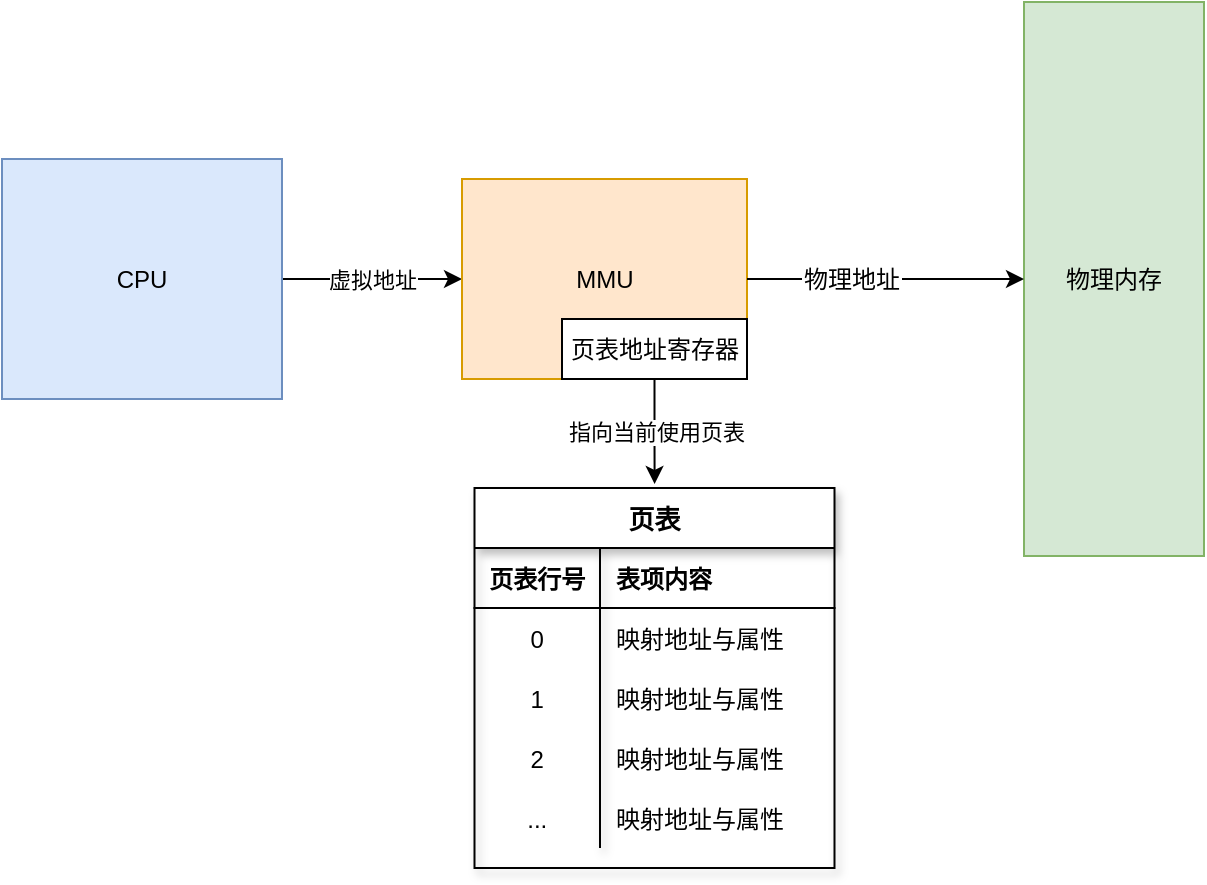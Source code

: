 <mxfile version="14.7.0" type="github">
  <diagram id="3gEZOczOIyAZ1PK7Vb6u" name="Page-1">
    <mxGraphModel dx="885" dy="691" grid="0" gridSize="10" guides="1" tooltips="1" connect="1" arrows="1" fold="1" page="1" pageScale="1" pageWidth="827" pageHeight="1169" background="#ffffff" math="0" shadow="0">
      <root>
        <mxCell id="0" />
        <mxCell id="1" parent="0" />
        <mxCell id="lzEobwAQK3GCBvQvrLSA-11" value="虚拟地址" style="edgeStyle=orthogonalEdgeStyle;rounded=0;orthogonalLoop=1;jettySize=auto;html=1;" edge="1" parent="1" source="lzEobwAQK3GCBvQvrLSA-1" target="lzEobwAQK3GCBvQvrLSA-2">
          <mxGeometry relative="1" as="geometry" />
        </mxCell>
        <mxCell id="lzEobwAQK3GCBvQvrLSA-1" value="CPU" style="rounded=0;whiteSpace=wrap;html=1;fillColor=#dae8fc;strokeColor=#6c8ebf;" vertex="1" parent="1">
          <mxGeometry x="68" y="174.5" width="140" height="120" as="geometry" />
        </mxCell>
        <mxCell id="lzEobwAQK3GCBvQvrLSA-2" value="MMU" style="rounded=0;whiteSpace=wrap;html=1;fillColor=#ffe6cc;strokeColor=#d79b00;" vertex="1" parent="1">
          <mxGeometry x="298" y="184.5" width="142.5" height="100" as="geometry" />
        </mxCell>
        <mxCell id="lzEobwAQK3GCBvQvrLSA-3" value="物理内存" style="rounded=0;whiteSpace=wrap;html=1;fillColor=#d5e8d4;strokeColor=#82b366;" vertex="1" parent="1">
          <mxGeometry x="579" y="96" width="90" height="277" as="geometry" />
        </mxCell>
        <mxCell id="lzEobwAQK3GCBvQvrLSA-34" value="" style="edgeStyle=orthogonalEdgeStyle;rounded=0;orthogonalLoop=1;jettySize=auto;html=1;" edge="1" parent="1" source="lzEobwAQK3GCBvQvrLSA-8" target="lzEobwAQK3GCBvQvrLSA-3">
          <mxGeometry relative="1" as="geometry">
            <Array as="points">
              <mxPoint x="543" y="235" />
              <mxPoint x="543" y="235" />
            </Array>
          </mxGeometry>
        </mxCell>
        <mxCell id="lzEobwAQK3GCBvQvrLSA-8" value="物理地址" style="text;html=1;strokeColor=none;fillColor=none;align=center;verticalAlign=middle;whiteSpace=wrap;rounded=0;" vertex="1" parent="1">
          <mxGeometry x="468" y="224.5" width="50" height="20" as="geometry" />
        </mxCell>
        <mxCell id="lzEobwAQK3GCBvQvrLSA-9" value="" style="edgeStyle=orthogonalEdgeStyle;rounded=0;orthogonalLoop=1;jettySize=auto;html=1;endArrow=none;" edge="1" parent="1" source="lzEobwAQK3GCBvQvrLSA-2" target="lzEobwAQK3GCBvQvrLSA-8">
          <mxGeometry relative="1" as="geometry">
            <mxPoint x="440.5" y="234.5" as="sourcePoint" />
            <mxPoint x="538" y="234.5" as="targetPoint" />
          </mxGeometry>
        </mxCell>
        <mxCell id="lzEobwAQK3GCBvQvrLSA-15" value="指向当前使用页表" style="edgeStyle=orthogonalEdgeStyle;rounded=0;orthogonalLoop=1;jettySize=auto;html=1;" edge="1" parent="1" source="lzEobwAQK3GCBvQvrLSA-12">
          <mxGeometry relative="1" as="geometry">
            <mxPoint x="394.3" y="337" as="targetPoint" />
          </mxGeometry>
        </mxCell>
        <mxCell id="lzEobwAQK3GCBvQvrLSA-12" value="页表地址寄存器" style="rounded=0;whiteSpace=wrap;html=1;" vertex="1" parent="1">
          <mxGeometry x="348" y="254.5" width="92.5" height="30" as="geometry" />
        </mxCell>
        <mxCell id="lzEobwAQK3GCBvQvrLSA-36" value="页表" style="shape=table;startSize=30;container=1;collapsible=1;childLayout=tableLayout;fixedRows=1;rowLines=0;fontStyle=1;align=center;resizeLast=1;shadow=1;fontSize=13;" vertex="1" parent="1">
          <mxGeometry x="304.25" y="339" width="180" height="190" as="geometry" />
        </mxCell>
        <mxCell id="lzEobwAQK3GCBvQvrLSA-37" value="" style="shape=partialRectangle;collapsible=0;dropTarget=0;pointerEvents=0;fillColor=none;top=0;left=0;bottom=1;right=0;points=[[0,0.5],[1,0.5]];portConstraint=eastwest;" vertex="1" parent="lzEobwAQK3GCBvQvrLSA-36">
          <mxGeometry y="30" width="180" height="30" as="geometry" />
        </mxCell>
        <mxCell id="lzEobwAQK3GCBvQvrLSA-38" value="页表行号" style="shape=partialRectangle;connectable=0;fillColor=none;top=0;left=0;bottom=0;right=0;fontStyle=1;overflow=hidden;" vertex="1" parent="lzEobwAQK3GCBvQvrLSA-37">
          <mxGeometry width="62.75" height="30" as="geometry" />
        </mxCell>
        <mxCell id="lzEobwAQK3GCBvQvrLSA-39" value="表项内容" style="shape=partialRectangle;connectable=0;fillColor=none;top=0;left=0;bottom=0;right=0;align=left;spacingLeft=6;fontStyle=1;overflow=hidden;" vertex="1" parent="lzEobwAQK3GCBvQvrLSA-37">
          <mxGeometry x="62.75" width="117.25" height="30" as="geometry" />
        </mxCell>
        <mxCell id="lzEobwAQK3GCBvQvrLSA-40" value="" style="shape=partialRectangle;collapsible=0;dropTarget=0;pointerEvents=0;fillColor=none;top=0;left=0;bottom=0;right=0;points=[[0,0.5],[1,0.5]];portConstraint=eastwest;" vertex="1" parent="lzEobwAQK3GCBvQvrLSA-36">
          <mxGeometry y="60" width="180" height="30" as="geometry" />
        </mxCell>
        <mxCell id="lzEobwAQK3GCBvQvrLSA-41" value="0" style="shape=partialRectangle;connectable=0;fillColor=none;top=0;left=0;bottom=0;right=0;editable=1;overflow=hidden;" vertex="1" parent="lzEobwAQK3GCBvQvrLSA-40">
          <mxGeometry width="62.75" height="30" as="geometry" />
        </mxCell>
        <mxCell id="lzEobwAQK3GCBvQvrLSA-42" value="映射地址与属性" style="shape=partialRectangle;connectable=0;fillColor=none;top=0;left=0;bottom=0;right=0;align=left;spacingLeft=6;overflow=hidden;" vertex="1" parent="lzEobwAQK3GCBvQvrLSA-40">
          <mxGeometry x="62.75" width="117.25" height="30" as="geometry" />
        </mxCell>
        <mxCell id="lzEobwAQK3GCBvQvrLSA-43" value="" style="shape=partialRectangle;collapsible=0;dropTarget=0;pointerEvents=0;fillColor=none;top=0;left=0;bottom=0;right=0;points=[[0,0.5],[1,0.5]];portConstraint=eastwest;" vertex="1" parent="lzEobwAQK3GCBvQvrLSA-36">
          <mxGeometry y="90" width="180" height="30" as="geometry" />
        </mxCell>
        <mxCell id="lzEobwAQK3GCBvQvrLSA-44" value="1" style="shape=partialRectangle;connectable=0;fillColor=none;top=0;left=0;bottom=0;right=0;editable=1;overflow=hidden;" vertex="1" parent="lzEobwAQK3GCBvQvrLSA-43">
          <mxGeometry width="62.75" height="30" as="geometry" />
        </mxCell>
        <mxCell id="lzEobwAQK3GCBvQvrLSA-45" value="映射地址与属性" style="shape=partialRectangle;connectable=0;fillColor=none;top=0;left=0;bottom=0;right=0;align=left;spacingLeft=6;overflow=hidden;" vertex="1" parent="lzEobwAQK3GCBvQvrLSA-43">
          <mxGeometry x="62.75" width="117.25" height="30" as="geometry" />
        </mxCell>
        <mxCell id="lzEobwAQK3GCBvQvrLSA-46" value="" style="shape=partialRectangle;collapsible=0;dropTarget=0;pointerEvents=0;fillColor=none;top=0;left=0;bottom=0;right=0;points=[[0,0.5],[1,0.5]];portConstraint=eastwest;" vertex="1" parent="lzEobwAQK3GCBvQvrLSA-36">
          <mxGeometry y="120" width="180" height="30" as="geometry" />
        </mxCell>
        <mxCell id="lzEobwAQK3GCBvQvrLSA-47" value="2" style="shape=partialRectangle;connectable=0;fillColor=none;top=0;left=0;bottom=0;right=0;editable=1;overflow=hidden;" vertex="1" parent="lzEobwAQK3GCBvQvrLSA-46">
          <mxGeometry width="62.75" height="30" as="geometry" />
        </mxCell>
        <mxCell id="lzEobwAQK3GCBvQvrLSA-48" value="映射地址与属性" style="shape=partialRectangle;connectable=0;fillColor=none;top=0;left=0;bottom=0;right=0;align=left;spacingLeft=6;overflow=hidden;" vertex="1" parent="lzEobwAQK3GCBvQvrLSA-46">
          <mxGeometry x="62.75" width="117.25" height="30" as="geometry" />
        </mxCell>
        <mxCell id="lzEobwAQK3GCBvQvrLSA-49" value="" style="shape=partialRectangle;collapsible=0;dropTarget=0;pointerEvents=0;fillColor=none;top=0;left=0;bottom=0;right=0;points=[[0,0.5],[1,0.5]];portConstraint=eastwest;" vertex="1" parent="lzEobwAQK3GCBvQvrLSA-36">
          <mxGeometry y="150" width="180" height="30" as="geometry" />
        </mxCell>
        <mxCell id="lzEobwAQK3GCBvQvrLSA-50" value="..." style="shape=partialRectangle;connectable=0;fillColor=none;top=0;left=0;bottom=0;right=0;editable=1;overflow=hidden;" vertex="1" parent="lzEobwAQK3GCBvQvrLSA-49">
          <mxGeometry width="62.75" height="30" as="geometry" />
        </mxCell>
        <mxCell id="lzEobwAQK3GCBvQvrLSA-51" value="映射地址与属性" style="shape=partialRectangle;connectable=0;fillColor=none;top=0;left=0;bottom=0;right=0;align=left;spacingLeft=6;overflow=hidden;" vertex="1" parent="lzEobwAQK3GCBvQvrLSA-49">
          <mxGeometry x="62.75" width="117.25" height="30" as="geometry" />
        </mxCell>
      </root>
    </mxGraphModel>
  </diagram>
</mxfile>
